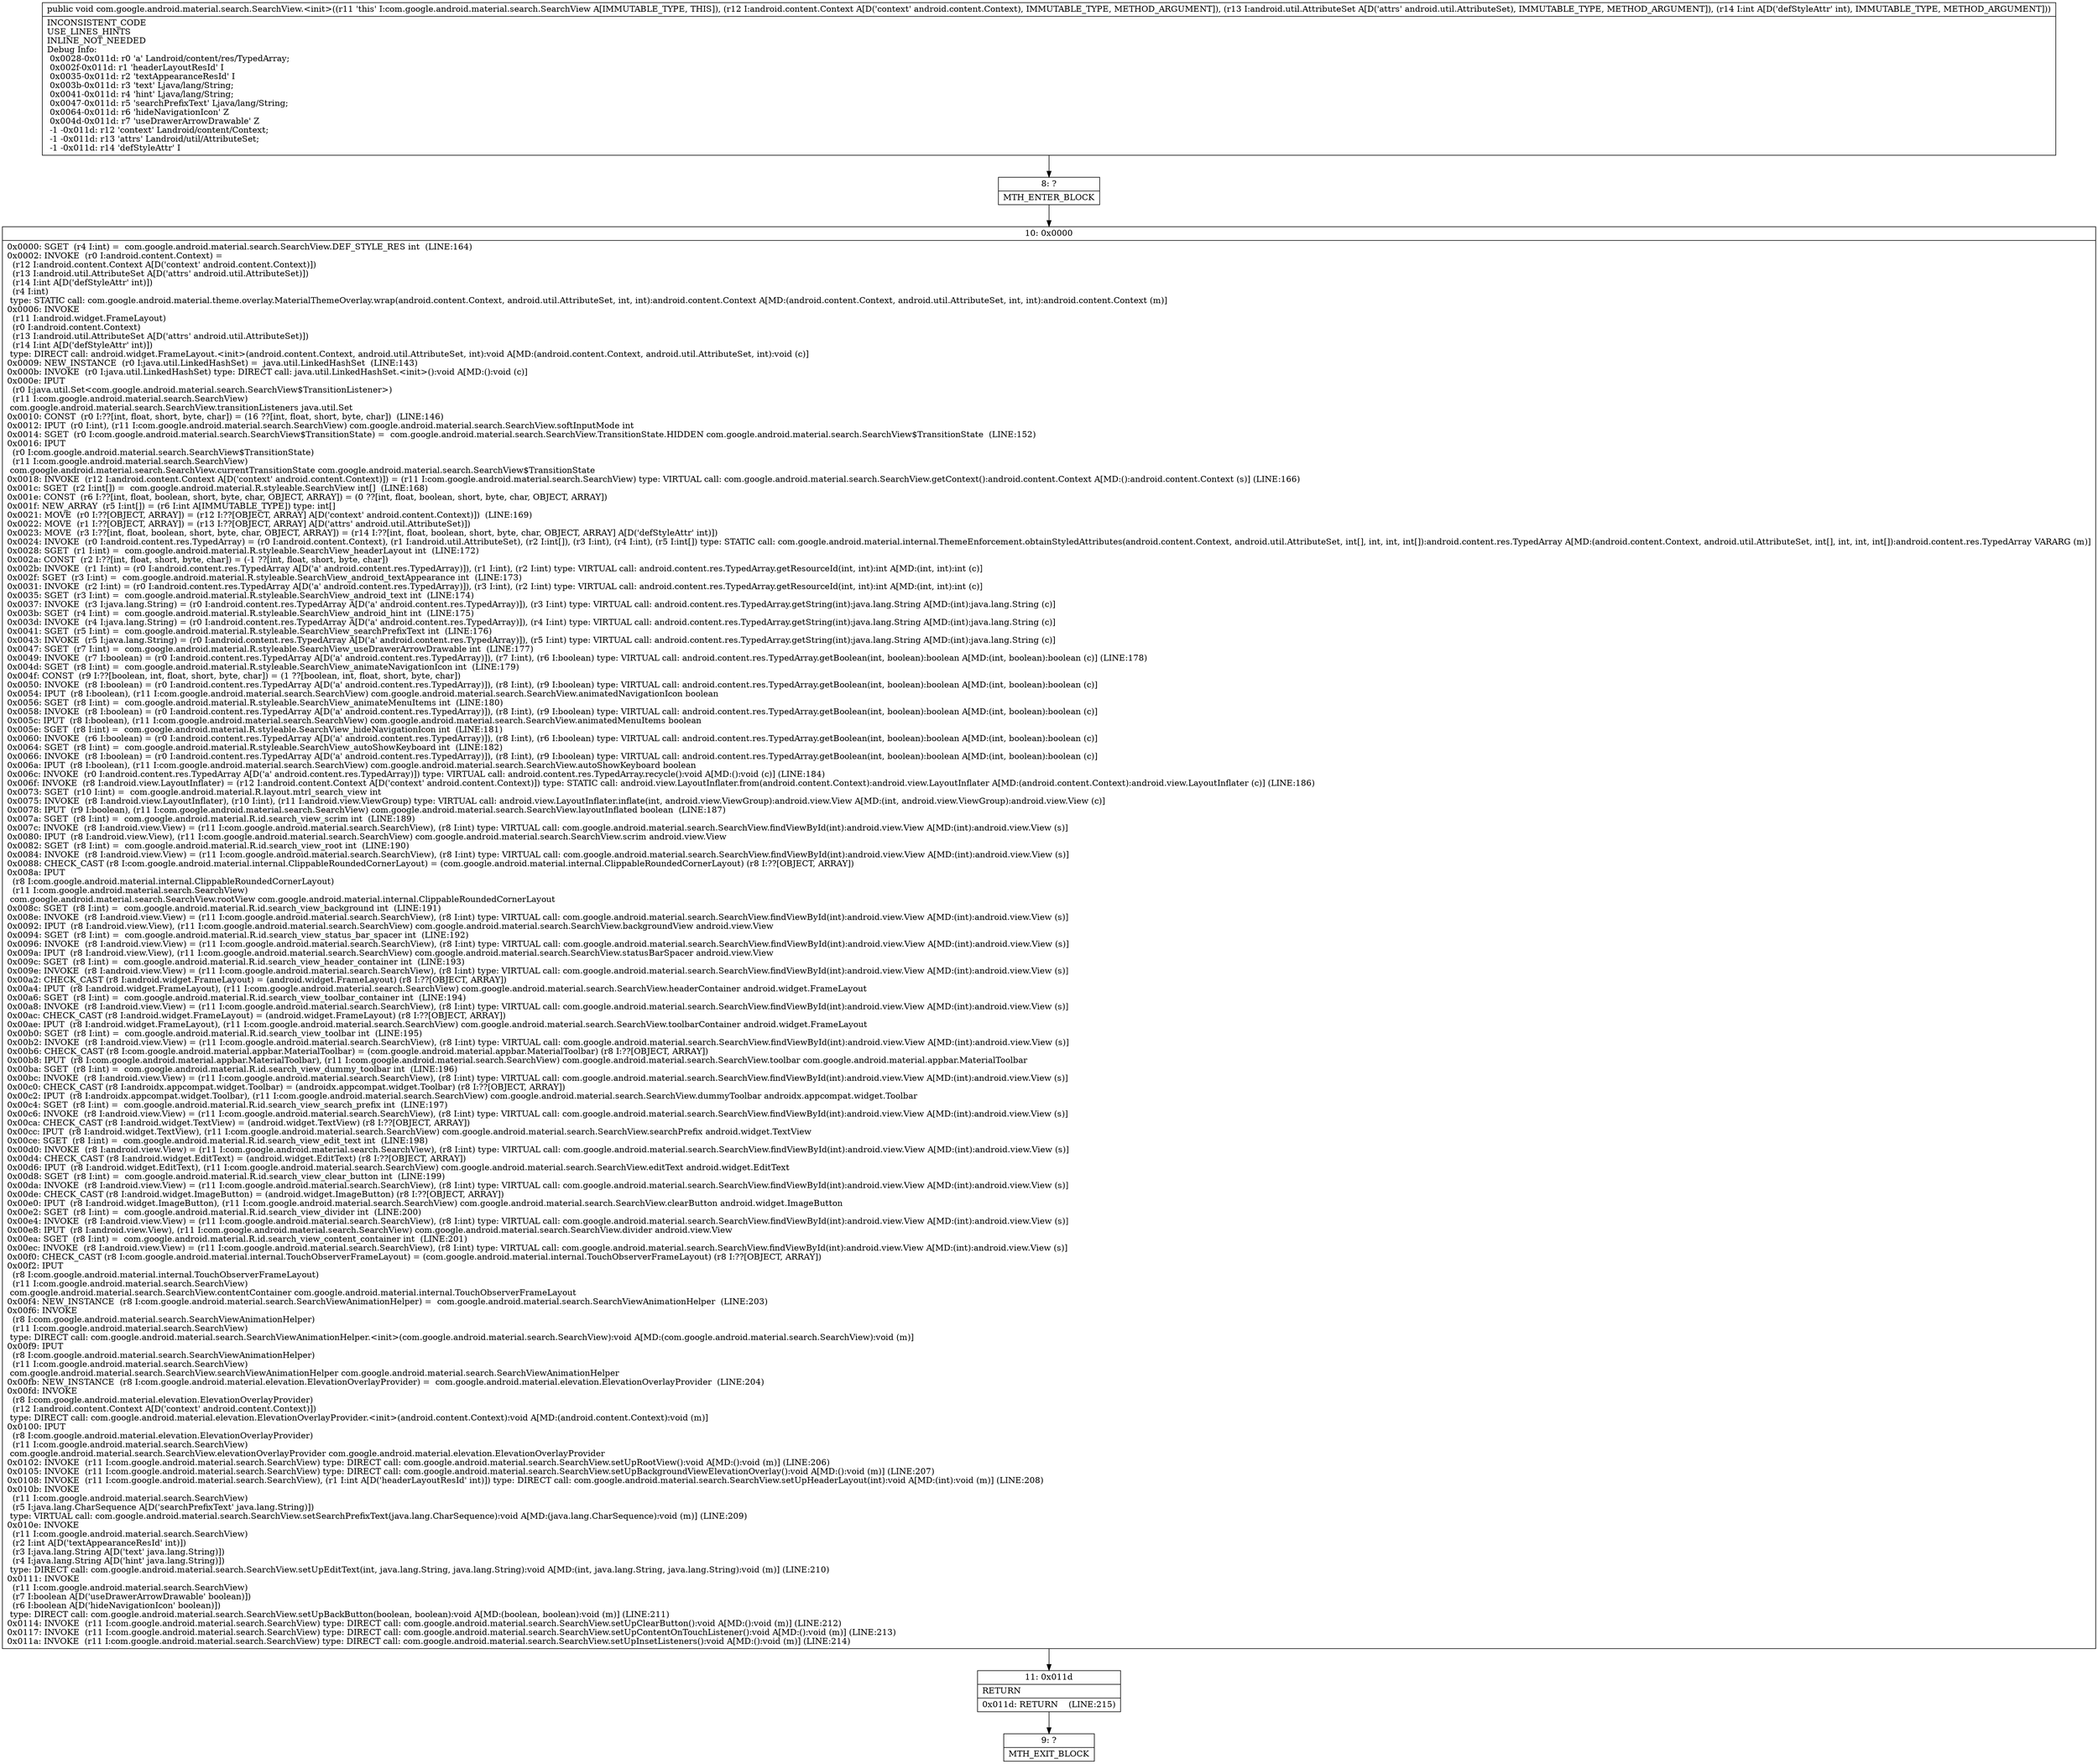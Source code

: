 digraph "CFG forcom.google.android.material.search.SearchView.\<init\>(Landroid\/content\/Context;Landroid\/util\/AttributeSet;I)V" {
Node_8 [shape=record,label="{8\:\ ?|MTH_ENTER_BLOCK\l}"];
Node_10 [shape=record,label="{10\:\ 0x0000|0x0000: SGET  (r4 I:int) =  com.google.android.material.search.SearchView.DEF_STYLE_RES int  (LINE:164)\l0x0002: INVOKE  (r0 I:android.content.Context) = \l  (r12 I:android.content.Context A[D('context' android.content.Context)])\l  (r13 I:android.util.AttributeSet A[D('attrs' android.util.AttributeSet)])\l  (r14 I:int A[D('defStyleAttr' int)])\l  (r4 I:int)\l type: STATIC call: com.google.android.material.theme.overlay.MaterialThemeOverlay.wrap(android.content.Context, android.util.AttributeSet, int, int):android.content.Context A[MD:(android.content.Context, android.util.AttributeSet, int, int):android.content.Context (m)]\l0x0006: INVOKE  \l  (r11 I:android.widget.FrameLayout)\l  (r0 I:android.content.Context)\l  (r13 I:android.util.AttributeSet A[D('attrs' android.util.AttributeSet)])\l  (r14 I:int A[D('defStyleAttr' int)])\l type: DIRECT call: android.widget.FrameLayout.\<init\>(android.content.Context, android.util.AttributeSet, int):void A[MD:(android.content.Context, android.util.AttributeSet, int):void (c)]\l0x0009: NEW_INSTANCE  (r0 I:java.util.LinkedHashSet) =  java.util.LinkedHashSet  (LINE:143)\l0x000b: INVOKE  (r0 I:java.util.LinkedHashSet) type: DIRECT call: java.util.LinkedHashSet.\<init\>():void A[MD:():void (c)]\l0x000e: IPUT  \l  (r0 I:java.util.Set\<com.google.android.material.search.SearchView$TransitionListener\>)\l  (r11 I:com.google.android.material.search.SearchView)\l com.google.android.material.search.SearchView.transitionListeners java.util.Set \l0x0010: CONST  (r0 I:??[int, float, short, byte, char]) = (16 ??[int, float, short, byte, char])  (LINE:146)\l0x0012: IPUT  (r0 I:int), (r11 I:com.google.android.material.search.SearchView) com.google.android.material.search.SearchView.softInputMode int \l0x0014: SGET  (r0 I:com.google.android.material.search.SearchView$TransitionState) =  com.google.android.material.search.SearchView.TransitionState.HIDDEN com.google.android.material.search.SearchView$TransitionState  (LINE:152)\l0x0016: IPUT  \l  (r0 I:com.google.android.material.search.SearchView$TransitionState)\l  (r11 I:com.google.android.material.search.SearchView)\l com.google.android.material.search.SearchView.currentTransitionState com.google.android.material.search.SearchView$TransitionState \l0x0018: INVOKE  (r12 I:android.content.Context A[D('context' android.content.Context)]) = (r11 I:com.google.android.material.search.SearchView) type: VIRTUAL call: com.google.android.material.search.SearchView.getContext():android.content.Context A[MD:():android.content.Context (s)] (LINE:166)\l0x001c: SGET  (r2 I:int[]) =  com.google.android.material.R.styleable.SearchView int[]  (LINE:168)\l0x001e: CONST  (r6 I:??[int, float, boolean, short, byte, char, OBJECT, ARRAY]) = (0 ??[int, float, boolean, short, byte, char, OBJECT, ARRAY]) \l0x001f: NEW_ARRAY  (r5 I:int[]) = (r6 I:int A[IMMUTABLE_TYPE]) type: int[] \l0x0021: MOVE  (r0 I:??[OBJECT, ARRAY]) = (r12 I:??[OBJECT, ARRAY] A[D('context' android.content.Context)])  (LINE:169)\l0x0022: MOVE  (r1 I:??[OBJECT, ARRAY]) = (r13 I:??[OBJECT, ARRAY] A[D('attrs' android.util.AttributeSet)]) \l0x0023: MOVE  (r3 I:??[int, float, boolean, short, byte, char, OBJECT, ARRAY]) = (r14 I:??[int, float, boolean, short, byte, char, OBJECT, ARRAY] A[D('defStyleAttr' int)]) \l0x0024: INVOKE  (r0 I:android.content.res.TypedArray) = (r0 I:android.content.Context), (r1 I:android.util.AttributeSet), (r2 I:int[]), (r3 I:int), (r4 I:int), (r5 I:int[]) type: STATIC call: com.google.android.material.internal.ThemeEnforcement.obtainStyledAttributes(android.content.Context, android.util.AttributeSet, int[], int, int, int[]):android.content.res.TypedArray A[MD:(android.content.Context, android.util.AttributeSet, int[], int, int, int[]):android.content.res.TypedArray VARARG (m)]\l0x0028: SGET  (r1 I:int) =  com.google.android.material.R.styleable.SearchView_headerLayout int  (LINE:172)\l0x002a: CONST  (r2 I:??[int, float, short, byte, char]) = (\-1 ??[int, float, short, byte, char]) \l0x002b: INVOKE  (r1 I:int) = (r0 I:android.content.res.TypedArray A[D('a' android.content.res.TypedArray)]), (r1 I:int), (r2 I:int) type: VIRTUAL call: android.content.res.TypedArray.getResourceId(int, int):int A[MD:(int, int):int (c)]\l0x002f: SGET  (r3 I:int) =  com.google.android.material.R.styleable.SearchView_android_textAppearance int  (LINE:173)\l0x0031: INVOKE  (r2 I:int) = (r0 I:android.content.res.TypedArray A[D('a' android.content.res.TypedArray)]), (r3 I:int), (r2 I:int) type: VIRTUAL call: android.content.res.TypedArray.getResourceId(int, int):int A[MD:(int, int):int (c)]\l0x0035: SGET  (r3 I:int) =  com.google.android.material.R.styleable.SearchView_android_text int  (LINE:174)\l0x0037: INVOKE  (r3 I:java.lang.String) = (r0 I:android.content.res.TypedArray A[D('a' android.content.res.TypedArray)]), (r3 I:int) type: VIRTUAL call: android.content.res.TypedArray.getString(int):java.lang.String A[MD:(int):java.lang.String (c)]\l0x003b: SGET  (r4 I:int) =  com.google.android.material.R.styleable.SearchView_android_hint int  (LINE:175)\l0x003d: INVOKE  (r4 I:java.lang.String) = (r0 I:android.content.res.TypedArray A[D('a' android.content.res.TypedArray)]), (r4 I:int) type: VIRTUAL call: android.content.res.TypedArray.getString(int):java.lang.String A[MD:(int):java.lang.String (c)]\l0x0041: SGET  (r5 I:int) =  com.google.android.material.R.styleable.SearchView_searchPrefixText int  (LINE:176)\l0x0043: INVOKE  (r5 I:java.lang.String) = (r0 I:android.content.res.TypedArray A[D('a' android.content.res.TypedArray)]), (r5 I:int) type: VIRTUAL call: android.content.res.TypedArray.getString(int):java.lang.String A[MD:(int):java.lang.String (c)]\l0x0047: SGET  (r7 I:int) =  com.google.android.material.R.styleable.SearchView_useDrawerArrowDrawable int  (LINE:177)\l0x0049: INVOKE  (r7 I:boolean) = (r0 I:android.content.res.TypedArray A[D('a' android.content.res.TypedArray)]), (r7 I:int), (r6 I:boolean) type: VIRTUAL call: android.content.res.TypedArray.getBoolean(int, boolean):boolean A[MD:(int, boolean):boolean (c)] (LINE:178)\l0x004d: SGET  (r8 I:int) =  com.google.android.material.R.styleable.SearchView_animateNavigationIcon int  (LINE:179)\l0x004f: CONST  (r9 I:??[boolean, int, float, short, byte, char]) = (1 ??[boolean, int, float, short, byte, char]) \l0x0050: INVOKE  (r8 I:boolean) = (r0 I:android.content.res.TypedArray A[D('a' android.content.res.TypedArray)]), (r8 I:int), (r9 I:boolean) type: VIRTUAL call: android.content.res.TypedArray.getBoolean(int, boolean):boolean A[MD:(int, boolean):boolean (c)]\l0x0054: IPUT  (r8 I:boolean), (r11 I:com.google.android.material.search.SearchView) com.google.android.material.search.SearchView.animatedNavigationIcon boolean \l0x0056: SGET  (r8 I:int) =  com.google.android.material.R.styleable.SearchView_animateMenuItems int  (LINE:180)\l0x0058: INVOKE  (r8 I:boolean) = (r0 I:android.content.res.TypedArray A[D('a' android.content.res.TypedArray)]), (r8 I:int), (r9 I:boolean) type: VIRTUAL call: android.content.res.TypedArray.getBoolean(int, boolean):boolean A[MD:(int, boolean):boolean (c)]\l0x005c: IPUT  (r8 I:boolean), (r11 I:com.google.android.material.search.SearchView) com.google.android.material.search.SearchView.animatedMenuItems boolean \l0x005e: SGET  (r8 I:int) =  com.google.android.material.R.styleable.SearchView_hideNavigationIcon int  (LINE:181)\l0x0060: INVOKE  (r6 I:boolean) = (r0 I:android.content.res.TypedArray A[D('a' android.content.res.TypedArray)]), (r8 I:int), (r6 I:boolean) type: VIRTUAL call: android.content.res.TypedArray.getBoolean(int, boolean):boolean A[MD:(int, boolean):boolean (c)]\l0x0064: SGET  (r8 I:int) =  com.google.android.material.R.styleable.SearchView_autoShowKeyboard int  (LINE:182)\l0x0066: INVOKE  (r8 I:boolean) = (r0 I:android.content.res.TypedArray A[D('a' android.content.res.TypedArray)]), (r8 I:int), (r9 I:boolean) type: VIRTUAL call: android.content.res.TypedArray.getBoolean(int, boolean):boolean A[MD:(int, boolean):boolean (c)]\l0x006a: IPUT  (r8 I:boolean), (r11 I:com.google.android.material.search.SearchView) com.google.android.material.search.SearchView.autoShowKeyboard boolean \l0x006c: INVOKE  (r0 I:android.content.res.TypedArray A[D('a' android.content.res.TypedArray)]) type: VIRTUAL call: android.content.res.TypedArray.recycle():void A[MD:():void (c)] (LINE:184)\l0x006f: INVOKE  (r8 I:android.view.LayoutInflater) = (r12 I:android.content.Context A[D('context' android.content.Context)]) type: STATIC call: android.view.LayoutInflater.from(android.content.Context):android.view.LayoutInflater A[MD:(android.content.Context):android.view.LayoutInflater (c)] (LINE:186)\l0x0073: SGET  (r10 I:int) =  com.google.android.material.R.layout.mtrl_search_view int \l0x0075: INVOKE  (r8 I:android.view.LayoutInflater), (r10 I:int), (r11 I:android.view.ViewGroup) type: VIRTUAL call: android.view.LayoutInflater.inflate(int, android.view.ViewGroup):android.view.View A[MD:(int, android.view.ViewGroup):android.view.View (c)]\l0x0078: IPUT  (r9 I:boolean), (r11 I:com.google.android.material.search.SearchView) com.google.android.material.search.SearchView.layoutInflated boolean  (LINE:187)\l0x007a: SGET  (r8 I:int) =  com.google.android.material.R.id.search_view_scrim int  (LINE:189)\l0x007c: INVOKE  (r8 I:android.view.View) = (r11 I:com.google.android.material.search.SearchView), (r8 I:int) type: VIRTUAL call: com.google.android.material.search.SearchView.findViewById(int):android.view.View A[MD:(int):android.view.View (s)]\l0x0080: IPUT  (r8 I:android.view.View), (r11 I:com.google.android.material.search.SearchView) com.google.android.material.search.SearchView.scrim android.view.View \l0x0082: SGET  (r8 I:int) =  com.google.android.material.R.id.search_view_root int  (LINE:190)\l0x0084: INVOKE  (r8 I:android.view.View) = (r11 I:com.google.android.material.search.SearchView), (r8 I:int) type: VIRTUAL call: com.google.android.material.search.SearchView.findViewById(int):android.view.View A[MD:(int):android.view.View (s)]\l0x0088: CHECK_CAST (r8 I:com.google.android.material.internal.ClippableRoundedCornerLayout) = (com.google.android.material.internal.ClippableRoundedCornerLayout) (r8 I:??[OBJECT, ARRAY]) \l0x008a: IPUT  \l  (r8 I:com.google.android.material.internal.ClippableRoundedCornerLayout)\l  (r11 I:com.google.android.material.search.SearchView)\l com.google.android.material.search.SearchView.rootView com.google.android.material.internal.ClippableRoundedCornerLayout \l0x008c: SGET  (r8 I:int) =  com.google.android.material.R.id.search_view_background int  (LINE:191)\l0x008e: INVOKE  (r8 I:android.view.View) = (r11 I:com.google.android.material.search.SearchView), (r8 I:int) type: VIRTUAL call: com.google.android.material.search.SearchView.findViewById(int):android.view.View A[MD:(int):android.view.View (s)]\l0x0092: IPUT  (r8 I:android.view.View), (r11 I:com.google.android.material.search.SearchView) com.google.android.material.search.SearchView.backgroundView android.view.View \l0x0094: SGET  (r8 I:int) =  com.google.android.material.R.id.search_view_status_bar_spacer int  (LINE:192)\l0x0096: INVOKE  (r8 I:android.view.View) = (r11 I:com.google.android.material.search.SearchView), (r8 I:int) type: VIRTUAL call: com.google.android.material.search.SearchView.findViewById(int):android.view.View A[MD:(int):android.view.View (s)]\l0x009a: IPUT  (r8 I:android.view.View), (r11 I:com.google.android.material.search.SearchView) com.google.android.material.search.SearchView.statusBarSpacer android.view.View \l0x009c: SGET  (r8 I:int) =  com.google.android.material.R.id.search_view_header_container int  (LINE:193)\l0x009e: INVOKE  (r8 I:android.view.View) = (r11 I:com.google.android.material.search.SearchView), (r8 I:int) type: VIRTUAL call: com.google.android.material.search.SearchView.findViewById(int):android.view.View A[MD:(int):android.view.View (s)]\l0x00a2: CHECK_CAST (r8 I:android.widget.FrameLayout) = (android.widget.FrameLayout) (r8 I:??[OBJECT, ARRAY]) \l0x00a4: IPUT  (r8 I:android.widget.FrameLayout), (r11 I:com.google.android.material.search.SearchView) com.google.android.material.search.SearchView.headerContainer android.widget.FrameLayout \l0x00a6: SGET  (r8 I:int) =  com.google.android.material.R.id.search_view_toolbar_container int  (LINE:194)\l0x00a8: INVOKE  (r8 I:android.view.View) = (r11 I:com.google.android.material.search.SearchView), (r8 I:int) type: VIRTUAL call: com.google.android.material.search.SearchView.findViewById(int):android.view.View A[MD:(int):android.view.View (s)]\l0x00ac: CHECK_CAST (r8 I:android.widget.FrameLayout) = (android.widget.FrameLayout) (r8 I:??[OBJECT, ARRAY]) \l0x00ae: IPUT  (r8 I:android.widget.FrameLayout), (r11 I:com.google.android.material.search.SearchView) com.google.android.material.search.SearchView.toolbarContainer android.widget.FrameLayout \l0x00b0: SGET  (r8 I:int) =  com.google.android.material.R.id.search_view_toolbar int  (LINE:195)\l0x00b2: INVOKE  (r8 I:android.view.View) = (r11 I:com.google.android.material.search.SearchView), (r8 I:int) type: VIRTUAL call: com.google.android.material.search.SearchView.findViewById(int):android.view.View A[MD:(int):android.view.View (s)]\l0x00b6: CHECK_CAST (r8 I:com.google.android.material.appbar.MaterialToolbar) = (com.google.android.material.appbar.MaterialToolbar) (r8 I:??[OBJECT, ARRAY]) \l0x00b8: IPUT  (r8 I:com.google.android.material.appbar.MaterialToolbar), (r11 I:com.google.android.material.search.SearchView) com.google.android.material.search.SearchView.toolbar com.google.android.material.appbar.MaterialToolbar \l0x00ba: SGET  (r8 I:int) =  com.google.android.material.R.id.search_view_dummy_toolbar int  (LINE:196)\l0x00bc: INVOKE  (r8 I:android.view.View) = (r11 I:com.google.android.material.search.SearchView), (r8 I:int) type: VIRTUAL call: com.google.android.material.search.SearchView.findViewById(int):android.view.View A[MD:(int):android.view.View (s)]\l0x00c0: CHECK_CAST (r8 I:androidx.appcompat.widget.Toolbar) = (androidx.appcompat.widget.Toolbar) (r8 I:??[OBJECT, ARRAY]) \l0x00c2: IPUT  (r8 I:androidx.appcompat.widget.Toolbar), (r11 I:com.google.android.material.search.SearchView) com.google.android.material.search.SearchView.dummyToolbar androidx.appcompat.widget.Toolbar \l0x00c4: SGET  (r8 I:int) =  com.google.android.material.R.id.search_view_search_prefix int  (LINE:197)\l0x00c6: INVOKE  (r8 I:android.view.View) = (r11 I:com.google.android.material.search.SearchView), (r8 I:int) type: VIRTUAL call: com.google.android.material.search.SearchView.findViewById(int):android.view.View A[MD:(int):android.view.View (s)]\l0x00ca: CHECK_CAST (r8 I:android.widget.TextView) = (android.widget.TextView) (r8 I:??[OBJECT, ARRAY]) \l0x00cc: IPUT  (r8 I:android.widget.TextView), (r11 I:com.google.android.material.search.SearchView) com.google.android.material.search.SearchView.searchPrefix android.widget.TextView \l0x00ce: SGET  (r8 I:int) =  com.google.android.material.R.id.search_view_edit_text int  (LINE:198)\l0x00d0: INVOKE  (r8 I:android.view.View) = (r11 I:com.google.android.material.search.SearchView), (r8 I:int) type: VIRTUAL call: com.google.android.material.search.SearchView.findViewById(int):android.view.View A[MD:(int):android.view.View (s)]\l0x00d4: CHECK_CAST (r8 I:android.widget.EditText) = (android.widget.EditText) (r8 I:??[OBJECT, ARRAY]) \l0x00d6: IPUT  (r8 I:android.widget.EditText), (r11 I:com.google.android.material.search.SearchView) com.google.android.material.search.SearchView.editText android.widget.EditText \l0x00d8: SGET  (r8 I:int) =  com.google.android.material.R.id.search_view_clear_button int  (LINE:199)\l0x00da: INVOKE  (r8 I:android.view.View) = (r11 I:com.google.android.material.search.SearchView), (r8 I:int) type: VIRTUAL call: com.google.android.material.search.SearchView.findViewById(int):android.view.View A[MD:(int):android.view.View (s)]\l0x00de: CHECK_CAST (r8 I:android.widget.ImageButton) = (android.widget.ImageButton) (r8 I:??[OBJECT, ARRAY]) \l0x00e0: IPUT  (r8 I:android.widget.ImageButton), (r11 I:com.google.android.material.search.SearchView) com.google.android.material.search.SearchView.clearButton android.widget.ImageButton \l0x00e2: SGET  (r8 I:int) =  com.google.android.material.R.id.search_view_divider int  (LINE:200)\l0x00e4: INVOKE  (r8 I:android.view.View) = (r11 I:com.google.android.material.search.SearchView), (r8 I:int) type: VIRTUAL call: com.google.android.material.search.SearchView.findViewById(int):android.view.View A[MD:(int):android.view.View (s)]\l0x00e8: IPUT  (r8 I:android.view.View), (r11 I:com.google.android.material.search.SearchView) com.google.android.material.search.SearchView.divider android.view.View \l0x00ea: SGET  (r8 I:int) =  com.google.android.material.R.id.search_view_content_container int  (LINE:201)\l0x00ec: INVOKE  (r8 I:android.view.View) = (r11 I:com.google.android.material.search.SearchView), (r8 I:int) type: VIRTUAL call: com.google.android.material.search.SearchView.findViewById(int):android.view.View A[MD:(int):android.view.View (s)]\l0x00f0: CHECK_CAST (r8 I:com.google.android.material.internal.TouchObserverFrameLayout) = (com.google.android.material.internal.TouchObserverFrameLayout) (r8 I:??[OBJECT, ARRAY]) \l0x00f2: IPUT  \l  (r8 I:com.google.android.material.internal.TouchObserverFrameLayout)\l  (r11 I:com.google.android.material.search.SearchView)\l com.google.android.material.search.SearchView.contentContainer com.google.android.material.internal.TouchObserverFrameLayout \l0x00f4: NEW_INSTANCE  (r8 I:com.google.android.material.search.SearchViewAnimationHelper) =  com.google.android.material.search.SearchViewAnimationHelper  (LINE:203)\l0x00f6: INVOKE  \l  (r8 I:com.google.android.material.search.SearchViewAnimationHelper)\l  (r11 I:com.google.android.material.search.SearchView)\l type: DIRECT call: com.google.android.material.search.SearchViewAnimationHelper.\<init\>(com.google.android.material.search.SearchView):void A[MD:(com.google.android.material.search.SearchView):void (m)]\l0x00f9: IPUT  \l  (r8 I:com.google.android.material.search.SearchViewAnimationHelper)\l  (r11 I:com.google.android.material.search.SearchView)\l com.google.android.material.search.SearchView.searchViewAnimationHelper com.google.android.material.search.SearchViewAnimationHelper \l0x00fb: NEW_INSTANCE  (r8 I:com.google.android.material.elevation.ElevationOverlayProvider) =  com.google.android.material.elevation.ElevationOverlayProvider  (LINE:204)\l0x00fd: INVOKE  \l  (r8 I:com.google.android.material.elevation.ElevationOverlayProvider)\l  (r12 I:android.content.Context A[D('context' android.content.Context)])\l type: DIRECT call: com.google.android.material.elevation.ElevationOverlayProvider.\<init\>(android.content.Context):void A[MD:(android.content.Context):void (m)]\l0x0100: IPUT  \l  (r8 I:com.google.android.material.elevation.ElevationOverlayProvider)\l  (r11 I:com.google.android.material.search.SearchView)\l com.google.android.material.search.SearchView.elevationOverlayProvider com.google.android.material.elevation.ElevationOverlayProvider \l0x0102: INVOKE  (r11 I:com.google.android.material.search.SearchView) type: DIRECT call: com.google.android.material.search.SearchView.setUpRootView():void A[MD:():void (m)] (LINE:206)\l0x0105: INVOKE  (r11 I:com.google.android.material.search.SearchView) type: DIRECT call: com.google.android.material.search.SearchView.setUpBackgroundViewElevationOverlay():void A[MD:():void (m)] (LINE:207)\l0x0108: INVOKE  (r11 I:com.google.android.material.search.SearchView), (r1 I:int A[D('headerLayoutResId' int)]) type: DIRECT call: com.google.android.material.search.SearchView.setUpHeaderLayout(int):void A[MD:(int):void (m)] (LINE:208)\l0x010b: INVOKE  \l  (r11 I:com.google.android.material.search.SearchView)\l  (r5 I:java.lang.CharSequence A[D('searchPrefixText' java.lang.String)])\l type: VIRTUAL call: com.google.android.material.search.SearchView.setSearchPrefixText(java.lang.CharSequence):void A[MD:(java.lang.CharSequence):void (m)] (LINE:209)\l0x010e: INVOKE  \l  (r11 I:com.google.android.material.search.SearchView)\l  (r2 I:int A[D('textAppearanceResId' int)])\l  (r3 I:java.lang.String A[D('text' java.lang.String)])\l  (r4 I:java.lang.String A[D('hint' java.lang.String)])\l type: DIRECT call: com.google.android.material.search.SearchView.setUpEditText(int, java.lang.String, java.lang.String):void A[MD:(int, java.lang.String, java.lang.String):void (m)] (LINE:210)\l0x0111: INVOKE  \l  (r11 I:com.google.android.material.search.SearchView)\l  (r7 I:boolean A[D('useDrawerArrowDrawable' boolean)])\l  (r6 I:boolean A[D('hideNavigationIcon' boolean)])\l type: DIRECT call: com.google.android.material.search.SearchView.setUpBackButton(boolean, boolean):void A[MD:(boolean, boolean):void (m)] (LINE:211)\l0x0114: INVOKE  (r11 I:com.google.android.material.search.SearchView) type: DIRECT call: com.google.android.material.search.SearchView.setUpClearButton():void A[MD:():void (m)] (LINE:212)\l0x0117: INVOKE  (r11 I:com.google.android.material.search.SearchView) type: DIRECT call: com.google.android.material.search.SearchView.setUpContentOnTouchListener():void A[MD:():void (m)] (LINE:213)\l0x011a: INVOKE  (r11 I:com.google.android.material.search.SearchView) type: DIRECT call: com.google.android.material.search.SearchView.setUpInsetListeners():void A[MD:():void (m)] (LINE:214)\l}"];
Node_11 [shape=record,label="{11\:\ 0x011d|RETURN\l|0x011d: RETURN    (LINE:215)\l}"];
Node_9 [shape=record,label="{9\:\ ?|MTH_EXIT_BLOCK\l}"];
MethodNode[shape=record,label="{public void com.google.android.material.search.SearchView.\<init\>((r11 'this' I:com.google.android.material.search.SearchView A[IMMUTABLE_TYPE, THIS]), (r12 I:android.content.Context A[D('context' android.content.Context), IMMUTABLE_TYPE, METHOD_ARGUMENT]), (r13 I:android.util.AttributeSet A[D('attrs' android.util.AttributeSet), IMMUTABLE_TYPE, METHOD_ARGUMENT]), (r14 I:int A[D('defStyleAttr' int), IMMUTABLE_TYPE, METHOD_ARGUMENT]))  | INCONSISTENT_CODE\lUSE_LINES_HINTS\lINLINE_NOT_NEEDED\lDebug Info:\l  0x0028\-0x011d: r0 'a' Landroid\/content\/res\/TypedArray;\l  0x002f\-0x011d: r1 'headerLayoutResId' I\l  0x0035\-0x011d: r2 'textAppearanceResId' I\l  0x003b\-0x011d: r3 'text' Ljava\/lang\/String;\l  0x0041\-0x011d: r4 'hint' Ljava\/lang\/String;\l  0x0047\-0x011d: r5 'searchPrefixText' Ljava\/lang\/String;\l  0x0064\-0x011d: r6 'hideNavigationIcon' Z\l  0x004d\-0x011d: r7 'useDrawerArrowDrawable' Z\l  \-1 \-0x011d: r12 'context' Landroid\/content\/Context;\l  \-1 \-0x011d: r13 'attrs' Landroid\/util\/AttributeSet;\l  \-1 \-0x011d: r14 'defStyleAttr' I\l}"];
MethodNode -> Node_8;Node_8 -> Node_10;
Node_10 -> Node_11;
Node_11 -> Node_9;
}

